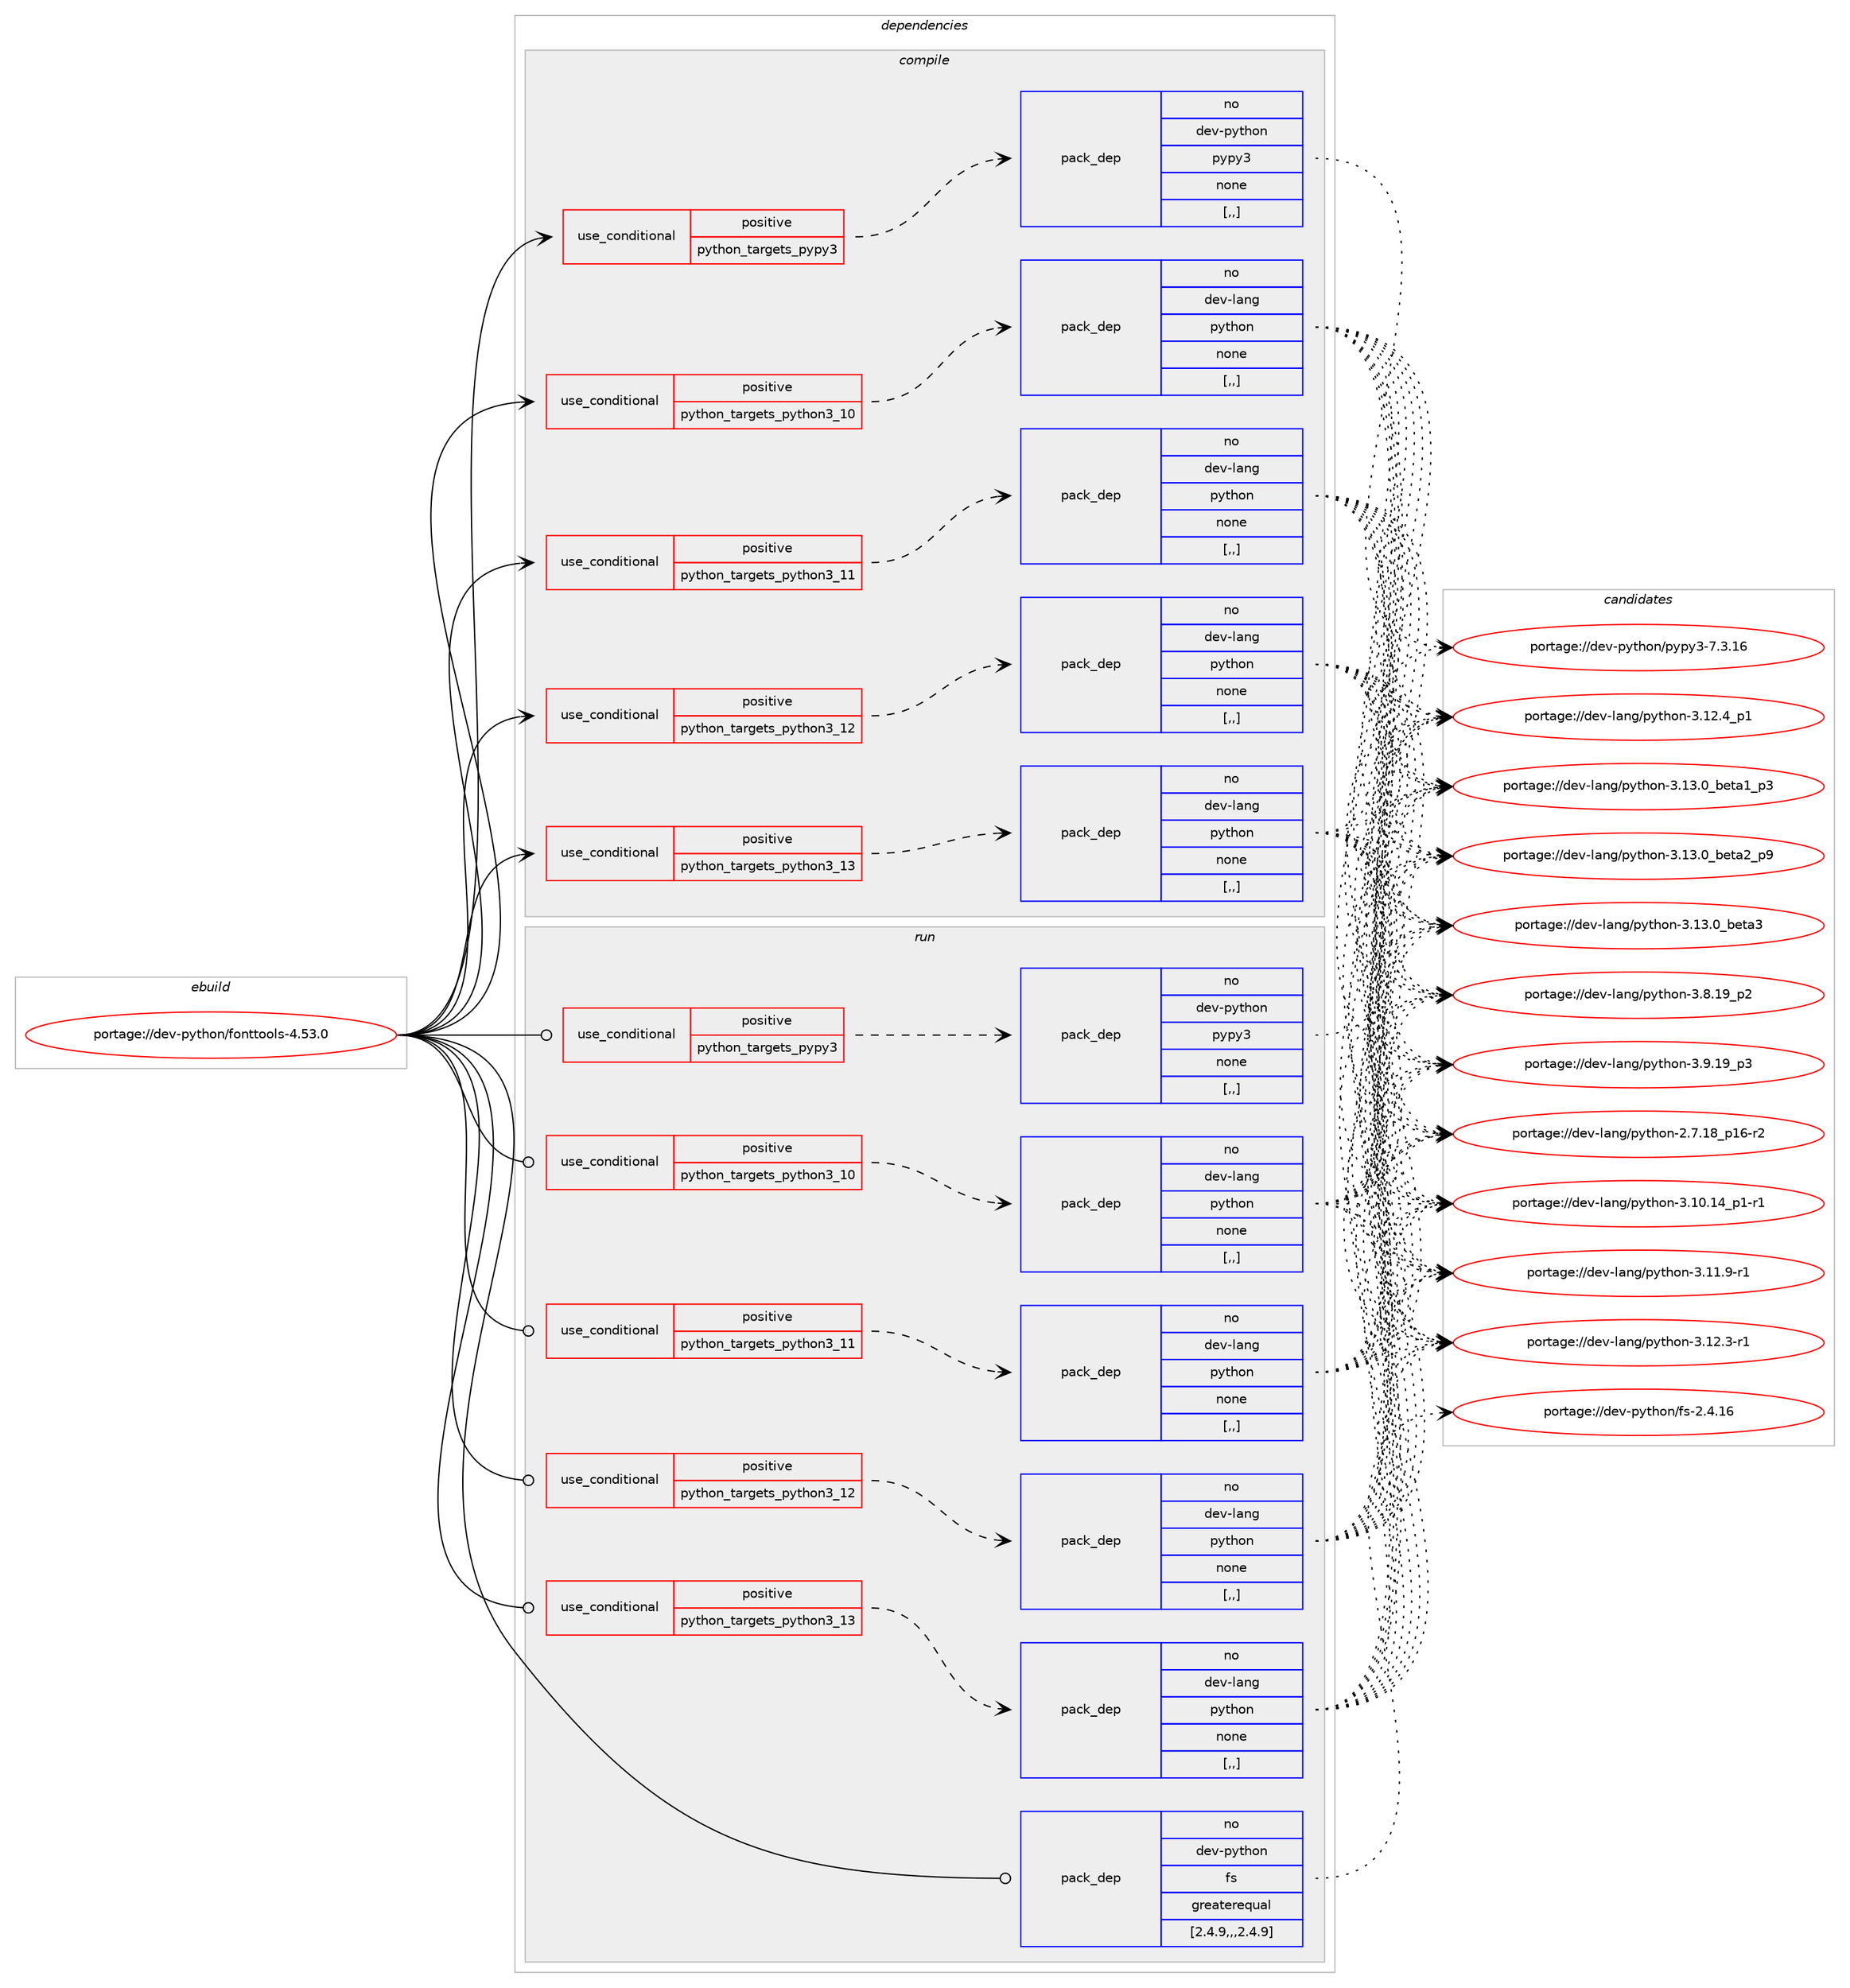 digraph prolog {

# *************
# Graph options
# *************

newrank=true;
concentrate=true;
compound=true;
graph [rankdir=LR,fontname=Helvetica,fontsize=10,ranksep=1.5];#, ranksep=2.5, nodesep=0.2];
edge  [arrowhead=vee];
node  [fontname=Helvetica,fontsize=10];

# **********
# The ebuild
# **********

subgraph cluster_leftcol {
color=gray;
rank=same;
label=<<i>ebuild</i>>;
id [label="portage://dev-python/fonttools-4.53.0", color=red, width=4, href="../dev-python/fonttools-4.53.0.svg"];
}

# ****************
# The dependencies
# ****************

subgraph cluster_midcol {
color=gray;
label=<<i>dependencies</i>>;
subgraph cluster_compile {
fillcolor="#eeeeee";
style=filled;
label=<<i>compile</i>>;
subgraph cond31999 {
dependency143295 [label=<<TABLE BORDER="0" CELLBORDER="1" CELLSPACING="0" CELLPADDING="4"><TR><TD ROWSPAN="3" CELLPADDING="10">use_conditional</TD></TR><TR><TD>positive</TD></TR><TR><TD>python_targets_pypy3</TD></TR></TABLE>>, shape=none, color=red];
subgraph pack110081 {
dependency143296 [label=<<TABLE BORDER="0" CELLBORDER="1" CELLSPACING="0" CELLPADDING="4" WIDTH="220"><TR><TD ROWSPAN="6" CELLPADDING="30">pack_dep</TD></TR><TR><TD WIDTH="110">no</TD></TR><TR><TD>dev-python</TD></TR><TR><TD>pypy3</TD></TR><TR><TD>none</TD></TR><TR><TD>[,,]</TD></TR></TABLE>>, shape=none, color=blue];
}
dependency143295:e -> dependency143296:w [weight=20,style="dashed",arrowhead="vee"];
}
id:e -> dependency143295:w [weight=20,style="solid",arrowhead="vee"];
subgraph cond32000 {
dependency143297 [label=<<TABLE BORDER="0" CELLBORDER="1" CELLSPACING="0" CELLPADDING="4"><TR><TD ROWSPAN="3" CELLPADDING="10">use_conditional</TD></TR><TR><TD>positive</TD></TR><TR><TD>python_targets_python3_10</TD></TR></TABLE>>, shape=none, color=red];
subgraph pack110082 {
dependency143298 [label=<<TABLE BORDER="0" CELLBORDER="1" CELLSPACING="0" CELLPADDING="4" WIDTH="220"><TR><TD ROWSPAN="6" CELLPADDING="30">pack_dep</TD></TR><TR><TD WIDTH="110">no</TD></TR><TR><TD>dev-lang</TD></TR><TR><TD>python</TD></TR><TR><TD>none</TD></TR><TR><TD>[,,]</TD></TR></TABLE>>, shape=none, color=blue];
}
dependency143297:e -> dependency143298:w [weight=20,style="dashed",arrowhead="vee"];
}
id:e -> dependency143297:w [weight=20,style="solid",arrowhead="vee"];
subgraph cond32001 {
dependency143299 [label=<<TABLE BORDER="0" CELLBORDER="1" CELLSPACING="0" CELLPADDING="4"><TR><TD ROWSPAN="3" CELLPADDING="10">use_conditional</TD></TR><TR><TD>positive</TD></TR><TR><TD>python_targets_python3_11</TD></TR></TABLE>>, shape=none, color=red];
subgraph pack110083 {
dependency143300 [label=<<TABLE BORDER="0" CELLBORDER="1" CELLSPACING="0" CELLPADDING="4" WIDTH="220"><TR><TD ROWSPAN="6" CELLPADDING="30">pack_dep</TD></TR><TR><TD WIDTH="110">no</TD></TR><TR><TD>dev-lang</TD></TR><TR><TD>python</TD></TR><TR><TD>none</TD></TR><TR><TD>[,,]</TD></TR></TABLE>>, shape=none, color=blue];
}
dependency143299:e -> dependency143300:w [weight=20,style="dashed",arrowhead="vee"];
}
id:e -> dependency143299:w [weight=20,style="solid",arrowhead="vee"];
subgraph cond32002 {
dependency143301 [label=<<TABLE BORDER="0" CELLBORDER="1" CELLSPACING="0" CELLPADDING="4"><TR><TD ROWSPAN="3" CELLPADDING="10">use_conditional</TD></TR><TR><TD>positive</TD></TR><TR><TD>python_targets_python3_12</TD></TR></TABLE>>, shape=none, color=red];
subgraph pack110084 {
dependency143302 [label=<<TABLE BORDER="0" CELLBORDER="1" CELLSPACING="0" CELLPADDING="4" WIDTH="220"><TR><TD ROWSPAN="6" CELLPADDING="30">pack_dep</TD></TR><TR><TD WIDTH="110">no</TD></TR><TR><TD>dev-lang</TD></TR><TR><TD>python</TD></TR><TR><TD>none</TD></TR><TR><TD>[,,]</TD></TR></TABLE>>, shape=none, color=blue];
}
dependency143301:e -> dependency143302:w [weight=20,style="dashed",arrowhead="vee"];
}
id:e -> dependency143301:w [weight=20,style="solid",arrowhead="vee"];
subgraph cond32003 {
dependency143303 [label=<<TABLE BORDER="0" CELLBORDER="1" CELLSPACING="0" CELLPADDING="4"><TR><TD ROWSPAN="3" CELLPADDING="10">use_conditional</TD></TR><TR><TD>positive</TD></TR><TR><TD>python_targets_python3_13</TD></TR></TABLE>>, shape=none, color=red];
subgraph pack110085 {
dependency143304 [label=<<TABLE BORDER="0" CELLBORDER="1" CELLSPACING="0" CELLPADDING="4" WIDTH="220"><TR><TD ROWSPAN="6" CELLPADDING="30">pack_dep</TD></TR><TR><TD WIDTH="110">no</TD></TR><TR><TD>dev-lang</TD></TR><TR><TD>python</TD></TR><TR><TD>none</TD></TR><TR><TD>[,,]</TD></TR></TABLE>>, shape=none, color=blue];
}
dependency143303:e -> dependency143304:w [weight=20,style="dashed",arrowhead="vee"];
}
id:e -> dependency143303:w [weight=20,style="solid",arrowhead="vee"];
}
subgraph cluster_compileandrun {
fillcolor="#eeeeee";
style=filled;
label=<<i>compile and run</i>>;
}
subgraph cluster_run {
fillcolor="#eeeeee";
style=filled;
label=<<i>run</i>>;
subgraph cond32004 {
dependency143305 [label=<<TABLE BORDER="0" CELLBORDER="1" CELLSPACING="0" CELLPADDING="4"><TR><TD ROWSPAN="3" CELLPADDING="10">use_conditional</TD></TR><TR><TD>positive</TD></TR><TR><TD>python_targets_pypy3</TD></TR></TABLE>>, shape=none, color=red];
subgraph pack110086 {
dependency143306 [label=<<TABLE BORDER="0" CELLBORDER="1" CELLSPACING="0" CELLPADDING="4" WIDTH="220"><TR><TD ROWSPAN="6" CELLPADDING="30">pack_dep</TD></TR><TR><TD WIDTH="110">no</TD></TR><TR><TD>dev-python</TD></TR><TR><TD>pypy3</TD></TR><TR><TD>none</TD></TR><TR><TD>[,,]</TD></TR></TABLE>>, shape=none, color=blue];
}
dependency143305:e -> dependency143306:w [weight=20,style="dashed",arrowhead="vee"];
}
id:e -> dependency143305:w [weight=20,style="solid",arrowhead="odot"];
subgraph cond32005 {
dependency143307 [label=<<TABLE BORDER="0" CELLBORDER="1" CELLSPACING="0" CELLPADDING="4"><TR><TD ROWSPAN="3" CELLPADDING="10">use_conditional</TD></TR><TR><TD>positive</TD></TR><TR><TD>python_targets_python3_10</TD></TR></TABLE>>, shape=none, color=red];
subgraph pack110087 {
dependency143308 [label=<<TABLE BORDER="0" CELLBORDER="1" CELLSPACING="0" CELLPADDING="4" WIDTH="220"><TR><TD ROWSPAN="6" CELLPADDING="30">pack_dep</TD></TR><TR><TD WIDTH="110">no</TD></TR><TR><TD>dev-lang</TD></TR><TR><TD>python</TD></TR><TR><TD>none</TD></TR><TR><TD>[,,]</TD></TR></TABLE>>, shape=none, color=blue];
}
dependency143307:e -> dependency143308:w [weight=20,style="dashed",arrowhead="vee"];
}
id:e -> dependency143307:w [weight=20,style="solid",arrowhead="odot"];
subgraph cond32006 {
dependency143309 [label=<<TABLE BORDER="0" CELLBORDER="1" CELLSPACING="0" CELLPADDING="4"><TR><TD ROWSPAN="3" CELLPADDING="10">use_conditional</TD></TR><TR><TD>positive</TD></TR><TR><TD>python_targets_python3_11</TD></TR></TABLE>>, shape=none, color=red];
subgraph pack110088 {
dependency143310 [label=<<TABLE BORDER="0" CELLBORDER="1" CELLSPACING="0" CELLPADDING="4" WIDTH="220"><TR><TD ROWSPAN="6" CELLPADDING="30">pack_dep</TD></TR><TR><TD WIDTH="110">no</TD></TR><TR><TD>dev-lang</TD></TR><TR><TD>python</TD></TR><TR><TD>none</TD></TR><TR><TD>[,,]</TD></TR></TABLE>>, shape=none, color=blue];
}
dependency143309:e -> dependency143310:w [weight=20,style="dashed",arrowhead="vee"];
}
id:e -> dependency143309:w [weight=20,style="solid",arrowhead="odot"];
subgraph cond32007 {
dependency143311 [label=<<TABLE BORDER="0" CELLBORDER="1" CELLSPACING="0" CELLPADDING="4"><TR><TD ROWSPAN="3" CELLPADDING="10">use_conditional</TD></TR><TR><TD>positive</TD></TR><TR><TD>python_targets_python3_12</TD></TR></TABLE>>, shape=none, color=red];
subgraph pack110089 {
dependency143312 [label=<<TABLE BORDER="0" CELLBORDER="1" CELLSPACING="0" CELLPADDING="4" WIDTH="220"><TR><TD ROWSPAN="6" CELLPADDING="30">pack_dep</TD></TR><TR><TD WIDTH="110">no</TD></TR><TR><TD>dev-lang</TD></TR><TR><TD>python</TD></TR><TR><TD>none</TD></TR><TR><TD>[,,]</TD></TR></TABLE>>, shape=none, color=blue];
}
dependency143311:e -> dependency143312:w [weight=20,style="dashed",arrowhead="vee"];
}
id:e -> dependency143311:w [weight=20,style="solid",arrowhead="odot"];
subgraph cond32008 {
dependency143313 [label=<<TABLE BORDER="0" CELLBORDER="1" CELLSPACING="0" CELLPADDING="4"><TR><TD ROWSPAN="3" CELLPADDING="10">use_conditional</TD></TR><TR><TD>positive</TD></TR><TR><TD>python_targets_python3_13</TD></TR></TABLE>>, shape=none, color=red];
subgraph pack110090 {
dependency143314 [label=<<TABLE BORDER="0" CELLBORDER="1" CELLSPACING="0" CELLPADDING="4" WIDTH="220"><TR><TD ROWSPAN="6" CELLPADDING="30">pack_dep</TD></TR><TR><TD WIDTH="110">no</TD></TR><TR><TD>dev-lang</TD></TR><TR><TD>python</TD></TR><TR><TD>none</TD></TR><TR><TD>[,,]</TD></TR></TABLE>>, shape=none, color=blue];
}
dependency143313:e -> dependency143314:w [weight=20,style="dashed",arrowhead="vee"];
}
id:e -> dependency143313:w [weight=20,style="solid",arrowhead="odot"];
subgraph pack110091 {
dependency143315 [label=<<TABLE BORDER="0" CELLBORDER="1" CELLSPACING="0" CELLPADDING="4" WIDTH="220"><TR><TD ROWSPAN="6" CELLPADDING="30">pack_dep</TD></TR><TR><TD WIDTH="110">no</TD></TR><TR><TD>dev-python</TD></TR><TR><TD>fs</TD></TR><TR><TD>greaterequal</TD></TR><TR><TD>[2.4.9,,,2.4.9]</TD></TR></TABLE>>, shape=none, color=blue];
}
id:e -> dependency143315:w [weight=20,style="solid",arrowhead="odot"];
}
}

# **************
# The candidates
# **************

subgraph cluster_choices {
rank=same;
color=gray;
label=<<i>candidates</i>>;

subgraph choice110081 {
color=black;
nodesep=1;
choice10010111845112121116104111110471121211121215145554651464954 [label="portage://dev-python/pypy3-7.3.16", color=red, width=4,href="../dev-python/pypy3-7.3.16.svg"];
dependency143296:e -> choice10010111845112121116104111110471121211121215145554651464954:w [style=dotted,weight="100"];
}
subgraph choice110082 {
color=black;
nodesep=1;
choice100101118451089711010347112121116104111110455046554649569511249544511450 [label="portage://dev-lang/python-2.7.18_p16-r2", color=red, width=4,href="../dev-lang/python-2.7.18_p16-r2.svg"];
choice100101118451089711010347112121116104111110455146494846495295112494511449 [label="portage://dev-lang/python-3.10.14_p1-r1", color=red, width=4,href="../dev-lang/python-3.10.14_p1-r1.svg"];
choice100101118451089711010347112121116104111110455146494946574511449 [label="portage://dev-lang/python-3.11.9-r1", color=red, width=4,href="../dev-lang/python-3.11.9-r1.svg"];
choice100101118451089711010347112121116104111110455146495046514511449 [label="portage://dev-lang/python-3.12.3-r1", color=red, width=4,href="../dev-lang/python-3.12.3-r1.svg"];
choice100101118451089711010347112121116104111110455146495046529511249 [label="portage://dev-lang/python-3.12.4_p1", color=red, width=4,href="../dev-lang/python-3.12.4_p1.svg"];
choice10010111845108971101034711212111610411111045514649514648959810111697499511251 [label="portage://dev-lang/python-3.13.0_beta1_p3", color=red, width=4,href="../dev-lang/python-3.13.0_beta1_p3.svg"];
choice10010111845108971101034711212111610411111045514649514648959810111697509511257 [label="portage://dev-lang/python-3.13.0_beta2_p9", color=red, width=4,href="../dev-lang/python-3.13.0_beta2_p9.svg"];
choice1001011184510897110103471121211161041111104551464951464895981011169751 [label="portage://dev-lang/python-3.13.0_beta3", color=red, width=4,href="../dev-lang/python-3.13.0_beta3.svg"];
choice100101118451089711010347112121116104111110455146564649579511250 [label="portage://dev-lang/python-3.8.19_p2", color=red, width=4,href="../dev-lang/python-3.8.19_p2.svg"];
choice100101118451089711010347112121116104111110455146574649579511251 [label="portage://dev-lang/python-3.9.19_p3", color=red, width=4,href="../dev-lang/python-3.9.19_p3.svg"];
dependency143298:e -> choice100101118451089711010347112121116104111110455046554649569511249544511450:w [style=dotted,weight="100"];
dependency143298:e -> choice100101118451089711010347112121116104111110455146494846495295112494511449:w [style=dotted,weight="100"];
dependency143298:e -> choice100101118451089711010347112121116104111110455146494946574511449:w [style=dotted,weight="100"];
dependency143298:e -> choice100101118451089711010347112121116104111110455146495046514511449:w [style=dotted,weight="100"];
dependency143298:e -> choice100101118451089711010347112121116104111110455146495046529511249:w [style=dotted,weight="100"];
dependency143298:e -> choice10010111845108971101034711212111610411111045514649514648959810111697499511251:w [style=dotted,weight="100"];
dependency143298:e -> choice10010111845108971101034711212111610411111045514649514648959810111697509511257:w [style=dotted,weight="100"];
dependency143298:e -> choice1001011184510897110103471121211161041111104551464951464895981011169751:w [style=dotted,weight="100"];
dependency143298:e -> choice100101118451089711010347112121116104111110455146564649579511250:w [style=dotted,weight="100"];
dependency143298:e -> choice100101118451089711010347112121116104111110455146574649579511251:w [style=dotted,weight="100"];
}
subgraph choice110083 {
color=black;
nodesep=1;
choice100101118451089711010347112121116104111110455046554649569511249544511450 [label="portage://dev-lang/python-2.7.18_p16-r2", color=red, width=4,href="../dev-lang/python-2.7.18_p16-r2.svg"];
choice100101118451089711010347112121116104111110455146494846495295112494511449 [label="portage://dev-lang/python-3.10.14_p1-r1", color=red, width=4,href="../dev-lang/python-3.10.14_p1-r1.svg"];
choice100101118451089711010347112121116104111110455146494946574511449 [label="portage://dev-lang/python-3.11.9-r1", color=red, width=4,href="../dev-lang/python-3.11.9-r1.svg"];
choice100101118451089711010347112121116104111110455146495046514511449 [label="portage://dev-lang/python-3.12.3-r1", color=red, width=4,href="../dev-lang/python-3.12.3-r1.svg"];
choice100101118451089711010347112121116104111110455146495046529511249 [label="portage://dev-lang/python-3.12.4_p1", color=red, width=4,href="../dev-lang/python-3.12.4_p1.svg"];
choice10010111845108971101034711212111610411111045514649514648959810111697499511251 [label="portage://dev-lang/python-3.13.0_beta1_p3", color=red, width=4,href="../dev-lang/python-3.13.0_beta1_p3.svg"];
choice10010111845108971101034711212111610411111045514649514648959810111697509511257 [label="portage://dev-lang/python-3.13.0_beta2_p9", color=red, width=4,href="../dev-lang/python-3.13.0_beta2_p9.svg"];
choice1001011184510897110103471121211161041111104551464951464895981011169751 [label="portage://dev-lang/python-3.13.0_beta3", color=red, width=4,href="../dev-lang/python-3.13.0_beta3.svg"];
choice100101118451089711010347112121116104111110455146564649579511250 [label="portage://dev-lang/python-3.8.19_p2", color=red, width=4,href="../dev-lang/python-3.8.19_p2.svg"];
choice100101118451089711010347112121116104111110455146574649579511251 [label="portage://dev-lang/python-3.9.19_p3", color=red, width=4,href="../dev-lang/python-3.9.19_p3.svg"];
dependency143300:e -> choice100101118451089711010347112121116104111110455046554649569511249544511450:w [style=dotted,weight="100"];
dependency143300:e -> choice100101118451089711010347112121116104111110455146494846495295112494511449:w [style=dotted,weight="100"];
dependency143300:e -> choice100101118451089711010347112121116104111110455146494946574511449:w [style=dotted,weight="100"];
dependency143300:e -> choice100101118451089711010347112121116104111110455146495046514511449:w [style=dotted,weight="100"];
dependency143300:e -> choice100101118451089711010347112121116104111110455146495046529511249:w [style=dotted,weight="100"];
dependency143300:e -> choice10010111845108971101034711212111610411111045514649514648959810111697499511251:w [style=dotted,weight="100"];
dependency143300:e -> choice10010111845108971101034711212111610411111045514649514648959810111697509511257:w [style=dotted,weight="100"];
dependency143300:e -> choice1001011184510897110103471121211161041111104551464951464895981011169751:w [style=dotted,weight="100"];
dependency143300:e -> choice100101118451089711010347112121116104111110455146564649579511250:w [style=dotted,weight="100"];
dependency143300:e -> choice100101118451089711010347112121116104111110455146574649579511251:w [style=dotted,weight="100"];
}
subgraph choice110084 {
color=black;
nodesep=1;
choice100101118451089711010347112121116104111110455046554649569511249544511450 [label="portage://dev-lang/python-2.7.18_p16-r2", color=red, width=4,href="../dev-lang/python-2.7.18_p16-r2.svg"];
choice100101118451089711010347112121116104111110455146494846495295112494511449 [label="portage://dev-lang/python-3.10.14_p1-r1", color=red, width=4,href="../dev-lang/python-3.10.14_p1-r1.svg"];
choice100101118451089711010347112121116104111110455146494946574511449 [label="portage://dev-lang/python-3.11.9-r1", color=red, width=4,href="../dev-lang/python-3.11.9-r1.svg"];
choice100101118451089711010347112121116104111110455146495046514511449 [label="portage://dev-lang/python-3.12.3-r1", color=red, width=4,href="../dev-lang/python-3.12.3-r1.svg"];
choice100101118451089711010347112121116104111110455146495046529511249 [label="portage://dev-lang/python-3.12.4_p1", color=red, width=4,href="../dev-lang/python-3.12.4_p1.svg"];
choice10010111845108971101034711212111610411111045514649514648959810111697499511251 [label="portage://dev-lang/python-3.13.0_beta1_p3", color=red, width=4,href="../dev-lang/python-3.13.0_beta1_p3.svg"];
choice10010111845108971101034711212111610411111045514649514648959810111697509511257 [label="portage://dev-lang/python-3.13.0_beta2_p9", color=red, width=4,href="../dev-lang/python-3.13.0_beta2_p9.svg"];
choice1001011184510897110103471121211161041111104551464951464895981011169751 [label="portage://dev-lang/python-3.13.0_beta3", color=red, width=4,href="../dev-lang/python-3.13.0_beta3.svg"];
choice100101118451089711010347112121116104111110455146564649579511250 [label="portage://dev-lang/python-3.8.19_p2", color=red, width=4,href="../dev-lang/python-3.8.19_p2.svg"];
choice100101118451089711010347112121116104111110455146574649579511251 [label="portage://dev-lang/python-3.9.19_p3", color=red, width=4,href="../dev-lang/python-3.9.19_p3.svg"];
dependency143302:e -> choice100101118451089711010347112121116104111110455046554649569511249544511450:w [style=dotted,weight="100"];
dependency143302:e -> choice100101118451089711010347112121116104111110455146494846495295112494511449:w [style=dotted,weight="100"];
dependency143302:e -> choice100101118451089711010347112121116104111110455146494946574511449:w [style=dotted,weight="100"];
dependency143302:e -> choice100101118451089711010347112121116104111110455146495046514511449:w [style=dotted,weight="100"];
dependency143302:e -> choice100101118451089711010347112121116104111110455146495046529511249:w [style=dotted,weight="100"];
dependency143302:e -> choice10010111845108971101034711212111610411111045514649514648959810111697499511251:w [style=dotted,weight="100"];
dependency143302:e -> choice10010111845108971101034711212111610411111045514649514648959810111697509511257:w [style=dotted,weight="100"];
dependency143302:e -> choice1001011184510897110103471121211161041111104551464951464895981011169751:w [style=dotted,weight="100"];
dependency143302:e -> choice100101118451089711010347112121116104111110455146564649579511250:w [style=dotted,weight="100"];
dependency143302:e -> choice100101118451089711010347112121116104111110455146574649579511251:w [style=dotted,weight="100"];
}
subgraph choice110085 {
color=black;
nodesep=1;
choice100101118451089711010347112121116104111110455046554649569511249544511450 [label="portage://dev-lang/python-2.7.18_p16-r2", color=red, width=4,href="../dev-lang/python-2.7.18_p16-r2.svg"];
choice100101118451089711010347112121116104111110455146494846495295112494511449 [label="portage://dev-lang/python-3.10.14_p1-r1", color=red, width=4,href="../dev-lang/python-3.10.14_p1-r1.svg"];
choice100101118451089711010347112121116104111110455146494946574511449 [label="portage://dev-lang/python-3.11.9-r1", color=red, width=4,href="../dev-lang/python-3.11.9-r1.svg"];
choice100101118451089711010347112121116104111110455146495046514511449 [label="portage://dev-lang/python-3.12.3-r1", color=red, width=4,href="../dev-lang/python-3.12.3-r1.svg"];
choice100101118451089711010347112121116104111110455146495046529511249 [label="portage://dev-lang/python-3.12.4_p1", color=red, width=4,href="../dev-lang/python-3.12.4_p1.svg"];
choice10010111845108971101034711212111610411111045514649514648959810111697499511251 [label="portage://dev-lang/python-3.13.0_beta1_p3", color=red, width=4,href="../dev-lang/python-3.13.0_beta1_p3.svg"];
choice10010111845108971101034711212111610411111045514649514648959810111697509511257 [label="portage://dev-lang/python-3.13.0_beta2_p9", color=red, width=4,href="../dev-lang/python-3.13.0_beta2_p9.svg"];
choice1001011184510897110103471121211161041111104551464951464895981011169751 [label="portage://dev-lang/python-3.13.0_beta3", color=red, width=4,href="../dev-lang/python-3.13.0_beta3.svg"];
choice100101118451089711010347112121116104111110455146564649579511250 [label="portage://dev-lang/python-3.8.19_p2", color=red, width=4,href="../dev-lang/python-3.8.19_p2.svg"];
choice100101118451089711010347112121116104111110455146574649579511251 [label="portage://dev-lang/python-3.9.19_p3", color=red, width=4,href="../dev-lang/python-3.9.19_p3.svg"];
dependency143304:e -> choice100101118451089711010347112121116104111110455046554649569511249544511450:w [style=dotted,weight="100"];
dependency143304:e -> choice100101118451089711010347112121116104111110455146494846495295112494511449:w [style=dotted,weight="100"];
dependency143304:e -> choice100101118451089711010347112121116104111110455146494946574511449:w [style=dotted,weight="100"];
dependency143304:e -> choice100101118451089711010347112121116104111110455146495046514511449:w [style=dotted,weight="100"];
dependency143304:e -> choice100101118451089711010347112121116104111110455146495046529511249:w [style=dotted,weight="100"];
dependency143304:e -> choice10010111845108971101034711212111610411111045514649514648959810111697499511251:w [style=dotted,weight="100"];
dependency143304:e -> choice10010111845108971101034711212111610411111045514649514648959810111697509511257:w [style=dotted,weight="100"];
dependency143304:e -> choice1001011184510897110103471121211161041111104551464951464895981011169751:w [style=dotted,weight="100"];
dependency143304:e -> choice100101118451089711010347112121116104111110455146564649579511250:w [style=dotted,weight="100"];
dependency143304:e -> choice100101118451089711010347112121116104111110455146574649579511251:w [style=dotted,weight="100"];
}
subgraph choice110086 {
color=black;
nodesep=1;
choice10010111845112121116104111110471121211121215145554651464954 [label="portage://dev-python/pypy3-7.3.16", color=red, width=4,href="../dev-python/pypy3-7.3.16.svg"];
dependency143306:e -> choice10010111845112121116104111110471121211121215145554651464954:w [style=dotted,weight="100"];
}
subgraph choice110087 {
color=black;
nodesep=1;
choice100101118451089711010347112121116104111110455046554649569511249544511450 [label="portage://dev-lang/python-2.7.18_p16-r2", color=red, width=4,href="../dev-lang/python-2.7.18_p16-r2.svg"];
choice100101118451089711010347112121116104111110455146494846495295112494511449 [label="portage://dev-lang/python-3.10.14_p1-r1", color=red, width=4,href="../dev-lang/python-3.10.14_p1-r1.svg"];
choice100101118451089711010347112121116104111110455146494946574511449 [label="portage://dev-lang/python-3.11.9-r1", color=red, width=4,href="../dev-lang/python-3.11.9-r1.svg"];
choice100101118451089711010347112121116104111110455146495046514511449 [label="portage://dev-lang/python-3.12.3-r1", color=red, width=4,href="../dev-lang/python-3.12.3-r1.svg"];
choice100101118451089711010347112121116104111110455146495046529511249 [label="portage://dev-lang/python-3.12.4_p1", color=red, width=4,href="../dev-lang/python-3.12.4_p1.svg"];
choice10010111845108971101034711212111610411111045514649514648959810111697499511251 [label="portage://dev-lang/python-3.13.0_beta1_p3", color=red, width=4,href="../dev-lang/python-3.13.0_beta1_p3.svg"];
choice10010111845108971101034711212111610411111045514649514648959810111697509511257 [label="portage://dev-lang/python-3.13.0_beta2_p9", color=red, width=4,href="../dev-lang/python-3.13.0_beta2_p9.svg"];
choice1001011184510897110103471121211161041111104551464951464895981011169751 [label="portage://dev-lang/python-3.13.0_beta3", color=red, width=4,href="../dev-lang/python-3.13.0_beta3.svg"];
choice100101118451089711010347112121116104111110455146564649579511250 [label="portage://dev-lang/python-3.8.19_p2", color=red, width=4,href="../dev-lang/python-3.8.19_p2.svg"];
choice100101118451089711010347112121116104111110455146574649579511251 [label="portage://dev-lang/python-3.9.19_p3", color=red, width=4,href="../dev-lang/python-3.9.19_p3.svg"];
dependency143308:e -> choice100101118451089711010347112121116104111110455046554649569511249544511450:w [style=dotted,weight="100"];
dependency143308:e -> choice100101118451089711010347112121116104111110455146494846495295112494511449:w [style=dotted,weight="100"];
dependency143308:e -> choice100101118451089711010347112121116104111110455146494946574511449:w [style=dotted,weight="100"];
dependency143308:e -> choice100101118451089711010347112121116104111110455146495046514511449:w [style=dotted,weight="100"];
dependency143308:e -> choice100101118451089711010347112121116104111110455146495046529511249:w [style=dotted,weight="100"];
dependency143308:e -> choice10010111845108971101034711212111610411111045514649514648959810111697499511251:w [style=dotted,weight="100"];
dependency143308:e -> choice10010111845108971101034711212111610411111045514649514648959810111697509511257:w [style=dotted,weight="100"];
dependency143308:e -> choice1001011184510897110103471121211161041111104551464951464895981011169751:w [style=dotted,weight="100"];
dependency143308:e -> choice100101118451089711010347112121116104111110455146564649579511250:w [style=dotted,weight="100"];
dependency143308:e -> choice100101118451089711010347112121116104111110455146574649579511251:w [style=dotted,weight="100"];
}
subgraph choice110088 {
color=black;
nodesep=1;
choice100101118451089711010347112121116104111110455046554649569511249544511450 [label="portage://dev-lang/python-2.7.18_p16-r2", color=red, width=4,href="../dev-lang/python-2.7.18_p16-r2.svg"];
choice100101118451089711010347112121116104111110455146494846495295112494511449 [label="portage://dev-lang/python-3.10.14_p1-r1", color=red, width=4,href="../dev-lang/python-3.10.14_p1-r1.svg"];
choice100101118451089711010347112121116104111110455146494946574511449 [label="portage://dev-lang/python-3.11.9-r1", color=red, width=4,href="../dev-lang/python-3.11.9-r1.svg"];
choice100101118451089711010347112121116104111110455146495046514511449 [label="portage://dev-lang/python-3.12.3-r1", color=red, width=4,href="../dev-lang/python-3.12.3-r1.svg"];
choice100101118451089711010347112121116104111110455146495046529511249 [label="portage://dev-lang/python-3.12.4_p1", color=red, width=4,href="../dev-lang/python-3.12.4_p1.svg"];
choice10010111845108971101034711212111610411111045514649514648959810111697499511251 [label="portage://dev-lang/python-3.13.0_beta1_p3", color=red, width=4,href="../dev-lang/python-3.13.0_beta1_p3.svg"];
choice10010111845108971101034711212111610411111045514649514648959810111697509511257 [label="portage://dev-lang/python-3.13.0_beta2_p9", color=red, width=4,href="../dev-lang/python-3.13.0_beta2_p9.svg"];
choice1001011184510897110103471121211161041111104551464951464895981011169751 [label="portage://dev-lang/python-3.13.0_beta3", color=red, width=4,href="../dev-lang/python-3.13.0_beta3.svg"];
choice100101118451089711010347112121116104111110455146564649579511250 [label="portage://dev-lang/python-3.8.19_p2", color=red, width=4,href="../dev-lang/python-3.8.19_p2.svg"];
choice100101118451089711010347112121116104111110455146574649579511251 [label="portage://dev-lang/python-3.9.19_p3", color=red, width=4,href="../dev-lang/python-3.9.19_p3.svg"];
dependency143310:e -> choice100101118451089711010347112121116104111110455046554649569511249544511450:w [style=dotted,weight="100"];
dependency143310:e -> choice100101118451089711010347112121116104111110455146494846495295112494511449:w [style=dotted,weight="100"];
dependency143310:e -> choice100101118451089711010347112121116104111110455146494946574511449:w [style=dotted,weight="100"];
dependency143310:e -> choice100101118451089711010347112121116104111110455146495046514511449:w [style=dotted,weight="100"];
dependency143310:e -> choice100101118451089711010347112121116104111110455146495046529511249:w [style=dotted,weight="100"];
dependency143310:e -> choice10010111845108971101034711212111610411111045514649514648959810111697499511251:w [style=dotted,weight="100"];
dependency143310:e -> choice10010111845108971101034711212111610411111045514649514648959810111697509511257:w [style=dotted,weight="100"];
dependency143310:e -> choice1001011184510897110103471121211161041111104551464951464895981011169751:w [style=dotted,weight="100"];
dependency143310:e -> choice100101118451089711010347112121116104111110455146564649579511250:w [style=dotted,weight="100"];
dependency143310:e -> choice100101118451089711010347112121116104111110455146574649579511251:w [style=dotted,weight="100"];
}
subgraph choice110089 {
color=black;
nodesep=1;
choice100101118451089711010347112121116104111110455046554649569511249544511450 [label="portage://dev-lang/python-2.7.18_p16-r2", color=red, width=4,href="../dev-lang/python-2.7.18_p16-r2.svg"];
choice100101118451089711010347112121116104111110455146494846495295112494511449 [label="portage://dev-lang/python-3.10.14_p1-r1", color=red, width=4,href="../dev-lang/python-3.10.14_p1-r1.svg"];
choice100101118451089711010347112121116104111110455146494946574511449 [label="portage://dev-lang/python-3.11.9-r1", color=red, width=4,href="../dev-lang/python-3.11.9-r1.svg"];
choice100101118451089711010347112121116104111110455146495046514511449 [label="portage://dev-lang/python-3.12.3-r1", color=red, width=4,href="../dev-lang/python-3.12.3-r1.svg"];
choice100101118451089711010347112121116104111110455146495046529511249 [label="portage://dev-lang/python-3.12.4_p1", color=red, width=4,href="../dev-lang/python-3.12.4_p1.svg"];
choice10010111845108971101034711212111610411111045514649514648959810111697499511251 [label="portage://dev-lang/python-3.13.0_beta1_p3", color=red, width=4,href="../dev-lang/python-3.13.0_beta1_p3.svg"];
choice10010111845108971101034711212111610411111045514649514648959810111697509511257 [label="portage://dev-lang/python-3.13.0_beta2_p9", color=red, width=4,href="../dev-lang/python-3.13.0_beta2_p9.svg"];
choice1001011184510897110103471121211161041111104551464951464895981011169751 [label="portage://dev-lang/python-3.13.0_beta3", color=red, width=4,href="../dev-lang/python-3.13.0_beta3.svg"];
choice100101118451089711010347112121116104111110455146564649579511250 [label="portage://dev-lang/python-3.8.19_p2", color=red, width=4,href="../dev-lang/python-3.8.19_p2.svg"];
choice100101118451089711010347112121116104111110455146574649579511251 [label="portage://dev-lang/python-3.9.19_p3", color=red, width=4,href="../dev-lang/python-3.9.19_p3.svg"];
dependency143312:e -> choice100101118451089711010347112121116104111110455046554649569511249544511450:w [style=dotted,weight="100"];
dependency143312:e -> choice100101118451089711010347112121116104111110455146494846495295112494511449:w [style=dotted,weight="100"];
dependency143312:e -> choice100101118451089711010347112121116104111110455146494946574511449:w [style=dotted,weight="100"];
dependency143312:e -> choice100101118451089711010347112121116104111110455146495046514511449:w [style=dotted,weight="100"];
dependency143312:e -> choice100101118451089711010347112121116104111110455146495046529511249:w [style=dotted,weight="100"];
dependency143312:e -> choice10010111845108971101034711212111610411111045514649514648959810111697499511251:w [style=dotted,weight="100"];
dependency143312:e -> choice10010111845108971101034711212111610411111045514649514648959810111697509511257:w [style=dotted,weight="100"];
dependency143312:e -> choice1001011184510897110103471121211161041111104551464951464895981011169751:w [style=dotted,weight="100"];
dependency143312:e -> choice100101118451089711010347112121116104111110455146564649579511250:w [style=dotted,weight="100"];
dependency143312:e -> choice100101118451089711010347112121116104111110455146574649579511251:w [style=dotted,weight="100"];
}
subgraph choice110090 {
color=black;
nodesep=1;
choice100101118451089711010347112121116104111110455046554649569511249544511450 [label="portage://dev-lang/python-2.7.18_p16-r2", color=red, width=4,href="../dev-lang/python-2.7.18_p16-r2.svg"];
choice100101118451089711010347112121116104111110455146494846495295112494511449 [label="portage://dev-lang/python-3.10.14_p1-r1", color=red, width=4,href="../dev-lang/python-3.10.14_p1-r1.svg"];
choice100101118451089711010347112121116104111110455146494946574511449 [label="portage://dev-lang/python-3.11.9-r1", color=red, width=4,href="../dev-lang/python-3.11.9-r1.svg"];
choice100101118451089711010347112121116104111110455146495046514511449 [label="portage://dev-lang/python-3.12.3-r1", color=red, width=4,href="../dev-lang/python-3.12.3-r1.svg"];
choice100101118451089711010347112121116104111110455146495046529511249 [label="portage://dev-lang/python-3.12.4_p1", color=red, width=4,href="../dev-lang/python-3.12.4_p1.svg"];
choice10010111845108971101034711212111610411111045514649514648959810111697499511251 [label="portage://dev-lang/python-3.13.0_beta1_p3", color=red, width=4,href="../dev-lang/python-3.13.0_beta1_p3.svg"];
choice10010111845108971101034711212111610411111045514649514648959810111697509511257 [label="portage://dev-lang/python-3.13.0_beta2_p9", color=red, width=4,href="../dev-lang/python-3.13.0_beta2_p9.svg"];
choice1001011184510897110103471121211161041111104551464951464895981011169751 [label="portage://dev-lang/python-3.13.0_beta3", color=red, width=4,href="../dev-lang/python-3.13.0_beta3.svg"];
choice100101118451089711010347112121116104111110455146564649579511250 [label="portage://dev-lang/python-3.8.19_p2", color=red, width=4,href="../dev-lang/python-3.8.19_p2.svg"];
choice100101118451089711010347112121116104111110455146574649579511251 [label="portage://dev-lang/python-3.9.19_p3", color=red, width=4,href="../dev-lang/python-3.9.19_p3.svg"];
dependency143314:e -> choice100101118451089711010347112121116104111110455046554649569511249544511450:w [style=dotted,weight="100"];
dependency143314:e -> choice100101118451089711010347112121116104111110455146494846495295112494511449:w [style=dotted,weight="100"];
dependency143314:e -> choice100101118451089711010347112121116104111110455146494946574511449:w [style=dotted,weight="100"];
dependency143314:e -> choice100101118451089711010347112121116104111110455146495046514511449:w [style=dotted,weight="100"];
dependency143314:e -> choice100101118451089711010347112121116104111110455146495046529511249:w [style=dotted,weight="100"];
dependency143314:e -> choice10010111845108971101034711212111610411111045514649514648959810111697499511251:w [style=dotted,weight="100"];
dependency143314:e -> choice10010111845108971101034711212111610411111045514649514648959810111697509511257:w [style=dotted,weight="100"];
dependency143314:e -> choice1001011184510897110103471121211161041111104551464951464895981011169751:w [style=dotted,weight="100"];
dependency143314:e -> choice100101118451089711010347112121116104111110455146564649579511250:w [style=dotted,weight="100"];
dependency143314:e -> choice100101118451089711010347112121116104111110455146574649579511251:w [style=dotted,weight="100"];
}
subgraph choice110091 {
color=black;
nodesep=1;
choice100101118451121211161041111104710211545504652464954 [label="portage://dev-python/fs-2.4.16", color=red, width=4,href="../dev-python/fs-2.4.16.svg"];
dependency143315:e -> choice100101118451121211161041111104710211545504652464954:w [style=dotted,weight="100"];
}
}

}
